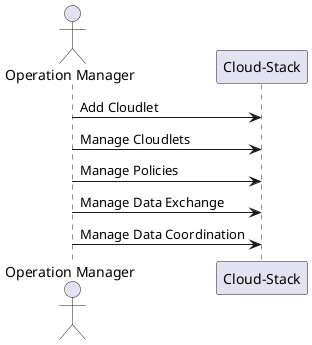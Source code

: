 @startuml
actor "Operation Manager" as User

User -> "Cloud-Stack": Add Cloudlet
User -> "Cloud-Stack": Manage Cloudlets
User -> "Cloud-Stack": Manage Policies
User -> "Cloud-Stack": Manage Data Exchange
User -> "Cloud-Stack": Manage Data Coordination

@enduml
